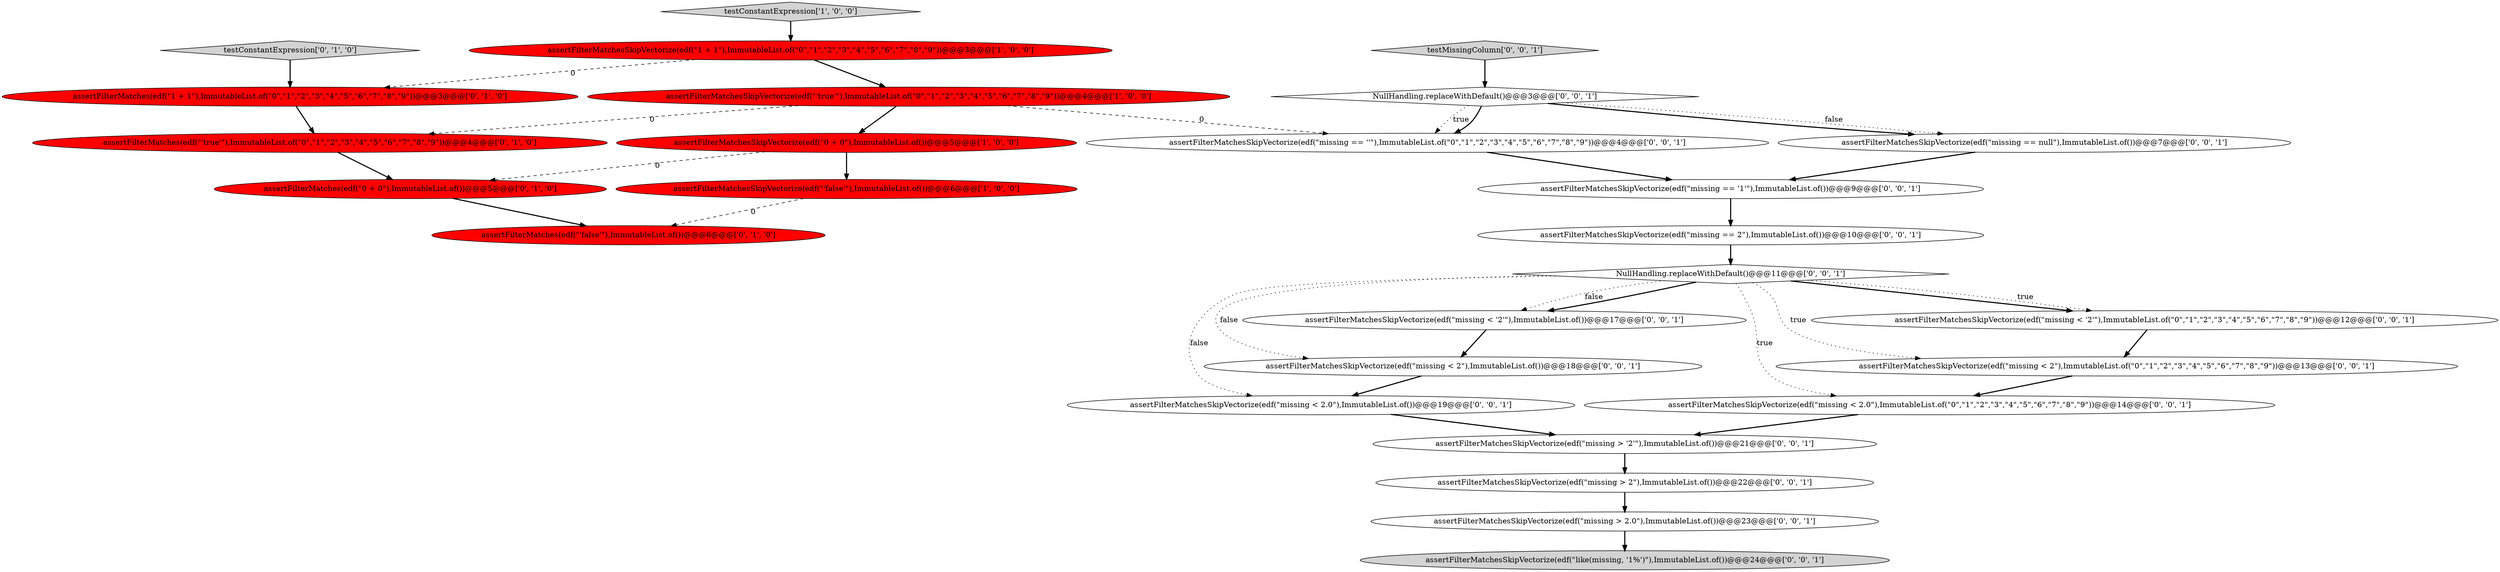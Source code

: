 digraph {
5 [style = filled, label = "assertFilterMatches(edf(\"0 + 0\"),ImmutableList.of())@@@5@@@['0', '1', '0']", fillcolor = red, shape = ellipse image = "AAA1AAABBB2BBB"];
0 [style = filled, label = "assertFilterMatchesSkipVectorize(edf(\"'true'\"),ImmutableList.of(\"0\",\"1\",\"2\",\"3\",\"4\",\"5\",\"6\",\"7\",\"8\",\"9\"))@@@4@@@['1', '0', '0']", fillcolor = red, shape = ellipse image = "AAA1AAABBB1BBB"];
25 [style = filled, label = "NullHandling.replaceWithDefault()@@@11@@@['0', '0', '1']", fillcolor = white, shape = diamond image = "AAA0AAABBB3BBB"];
23 [style = filled, label = "assertFilterMatchesSkipVectorize(edf(\"missing == '1'\"),ImmutableList.of())@@@9@@@['0', '0', '1']", fillcolor = white, shape = ellipse image = "AAA0AAABBB3BBB"];
16 [style = filled, label = "testMissingColumn['0', '0', '1']", fillcolor = lightgray, shape = diamond image = "AAA0AAABBB3BBB"];
19 [style = filled, label = "assertFilterMatchesSkipVectorize(edf(\"missing == 2\"),ImmutableList.of())@@@10@@@['0', '0', '1']", fillcolor = white, shape = ellipse image = "AAA0AAABBB3BBB"];
18 [style = filled, label = "assertFilterMatchesSkipVectorize(edf(\"missing < 2.0\"),ImmutableList.of())@@@19@@@['0', '0', '1']", fillcolor = white, shape = ellipse image = "AAA0AAABBB3BBB"];
1 [style = filled, label = "testConstantExpression['1', '0', '0']", fillcolor = lightgray, shape = diamond image = "AAA0AAABBB1BBB"];
9 [style = filled, label = "assertFilterMatches(edf(\"1 + 1\"),ImmutableList.of(\"0\",\"1\",\"2\",\"3\",\"4\",\"5\",\"6\",\"7\",\"8\",\"9\"))@@@3@@@['0', '1', '0']", fillcolor = red, shape = ellipse image = "AAA1AAABBB2BBB"];
11 [style = filled, label = "assertFilterMatchesSkipVectorize(edf(\"missing > 2\"),ImmutableList.of())@@@22@@@['0', '0', '1']", fillcolor = white, shape = ellipse image = "AAA0AAABBB3BBB"];
10 [style = filled, label = "assertFilterMatchesSkipVectorize(edf(\"missing < 2\"),ImmutableList.of(\"0\",\"1\",\"2\",\"3\",\"4\",\"5\",\"6\",\"7\",\"8\",\"9\"))@@@13@@@['0', '0', '1']", fillcolor = white, shape = ellipse image = "AAA0AAABBB3BBB"];
24 [style = filled, label = "assertFilterMatchesSkipVectorize(edf(\"missing > '2'\"),ImmutableList.of())@@@21@@@['0', '0', '1']", fillcolor = white, shape = ellipse image = "AAA0AAABBB3BBB"];
14 [style = filled, label = "assertFilterMatchesSkipVectorize(edf(\"missing > 2.0\"),ImmutableList.of())@@@23@@@['0', '0', '1']", fillcolor = white, shape = ellipse image = "AAA0AAABBB3BBB"];
6 [style = filled, label = "testConstantExpression['0', '1', '0']", fillcolor = lightgray, shape = diamond image = "AAA0AAABBB2BBB"];
7 [style = filled, label = "assertFilterMatches(edf(\"'false'\"),ImmutableList.of())@@@6@@@['0', '1', '0']", fillcolor = red, shape = ellipse image = "AAA1AAABBB2BBB"];
2 [style = filled, label = "assertFilterMatchesSkipVectorize(edf(\"1 + 1\"),ImmutableList.of(\"0\",\"1\",\"2\",\"3\",\"4\",\"5\",\"6\",\"7\",\"8\",\"9\"))@@@3@@@['1', '0', '0']", fillcolor = red, shape = ellipse image = "AAA1AAABBB1BBB"];
26 [style = filled, label = "assertFilterMatchesSkipVectorize(edf(\"missing < '2'\"),ImmutableList.of(\"0\",\"1\",\"2\",\"3\",\"4\",\"5\",\"6\",\"7\",\"8\",\"9\"))@@@12@@@['0', '0', '1']", fillcolor = white, shape = ellipse image = "AAA0AAABBB3BBB"];
8 [style = filled, label = "assertFilterMatches(edf(\"'true'\"),ImmutableList.of(\"0\",\"1\",\"2\",\"3\",\"4\",\"5\",\"6\",\"7\",\"8\",\"9\"))@@@4@@@['0', '1', '0']", fillcolor = red, shape = ellipse image = "AAA1AAABBB2BBB"];
15 [style = filled, label = "assertFilterMatchesSkipVectorize(edf(\"missing == null\"),ImmutableList.of())@@@7@@@['0', '0', '1']", fillcolor = white, shape = ellipse image = "AAA0AAABBB3BBB"];
20 [style = filled, label = "assertFilterMatchesSkipVectorize(edf(\"missing < '2'\"),ImmutableList.of())@@@17@@@['0', '0', '1']", fillcolor = white, shape = ellipse image = "AAA0AAABBB3BBB"];
17 [style = filled, label = "assertFilterMatchesSkipVectorize(edf(\"missing < 2\"),ImmutableList.of())@@@18@@@['0', '0', '1']", fillcolor = white, shape = ellipse image = "AAA0AAABBB3BBB"];
4 [style = filled, label = "assertFilterMatchesSkipVectorize(edf(\"'false'\"),ImmutableList.of())@@@6@@@['1', '0', '0']", fillcolor = red, shape = ellipse image = "AAA1AAABBB1BBB"];
3 [style = filled, label = "assertFilterMatchesSkipVectorize(edf(\"0 + 0\"),ImmutableList.of())@@@5@@@['1', '0', '0']", fillcolor = red, shape = ellipse image = "AAA1AAABBB1BBB"];
13 [style = filled, label = "assertFilterMatchesSkipVectorize(edf(\"like(missing, '1%')\"),ImmutableList.of())@@@24@@@['0', '0', '1']", fillcolor = lightgray, shape = ellipse image = "AAA0AAABBB3BBB"];
12 [style = filled, label = "assertFilterMatchesSkipVectorize(edf(\"missing < 2.0\"),ImmutableList.of(\"0\",\"1\",\"2\",\"3\",\"4\",\"5\",\"6\",\"7\",\"8\",\"9\"))@@@14@@@['0', '0', '1']", fillcolor = white, shape = ellipse image = "AAA0AAABBB3BBB"];
21 [style = filled, label = "assertFilterMatchesSkipVectorize(edf(\"missing == ''\"),ImmutableList.of(\"0\",\"1\",\"2\",\"3\",\"4\",\"5\",\"6\",\"7\",\"8\",\"9\"))@@@4@@@['0', '0', '1']", fillcolor = white, shape = ellipse image = "AAA0AAABBB3BBB"];
22 [style = filled, label = "NullHandling.replaceWithDefault()@@@3@@@['0', '0', '1']", fillcolor = white, shape = diamond image = "AAA0AAABBB3BBB"];
0->3 [style = bold, label=""];
22->21 [style = dotted, label="true"];
3->5 [style = dashed, label="0"];
15->23 [style = bold, label=""];
25->18 [style = dotted, label="false"];
18->24 [style = bold, label=""];
20->17 [style = bold, label=""];
22->15 [style = bold, label=""];
26->10 [style = bold, label=""];
11->14 [style = bold, label=""];
22->21 [style = bold, label=""];
25->12 [style = dotted, label="true"];
12->24 [style = bold, label=""];
16->22 [style = bold, label=""];
9->8 [style = bold, label=""];
3->4 [style = bold, label=""];
19->25 [style = bold, label=""];
25->20 [style = dotted, label="false"];
25->20 [style = bold, label=""];
2->0 [style = bold, label=""];
25->17 [style = dotted, label="false"];
8->5 [style = bold, label=""];
2->9 [style = dashed, label="0"];
10->12 [style = bold, label=""];
24->11 [style = bold, label=""];
4->7 [style = dashed, label="0"];
0->21 [style = dashed, label="0"];
23->19 [style = bold, label=""];
25->26 [style = bold, label=""];
5->7 [style = bold, label=""];
0->8 [style = dashed, label="0"];
1->2 [style = bold, label=""];
22->15 [style = dotted, label="false"];
25->10 [style = dotted, label="true"];
14->13 [style = bold, label=""];
6->9 [style = bold, label=""];
25->26 [style = dotted, label="true"];
17->18 [style = bold, label=""];
21->23 [style = bold, label=""];
}
